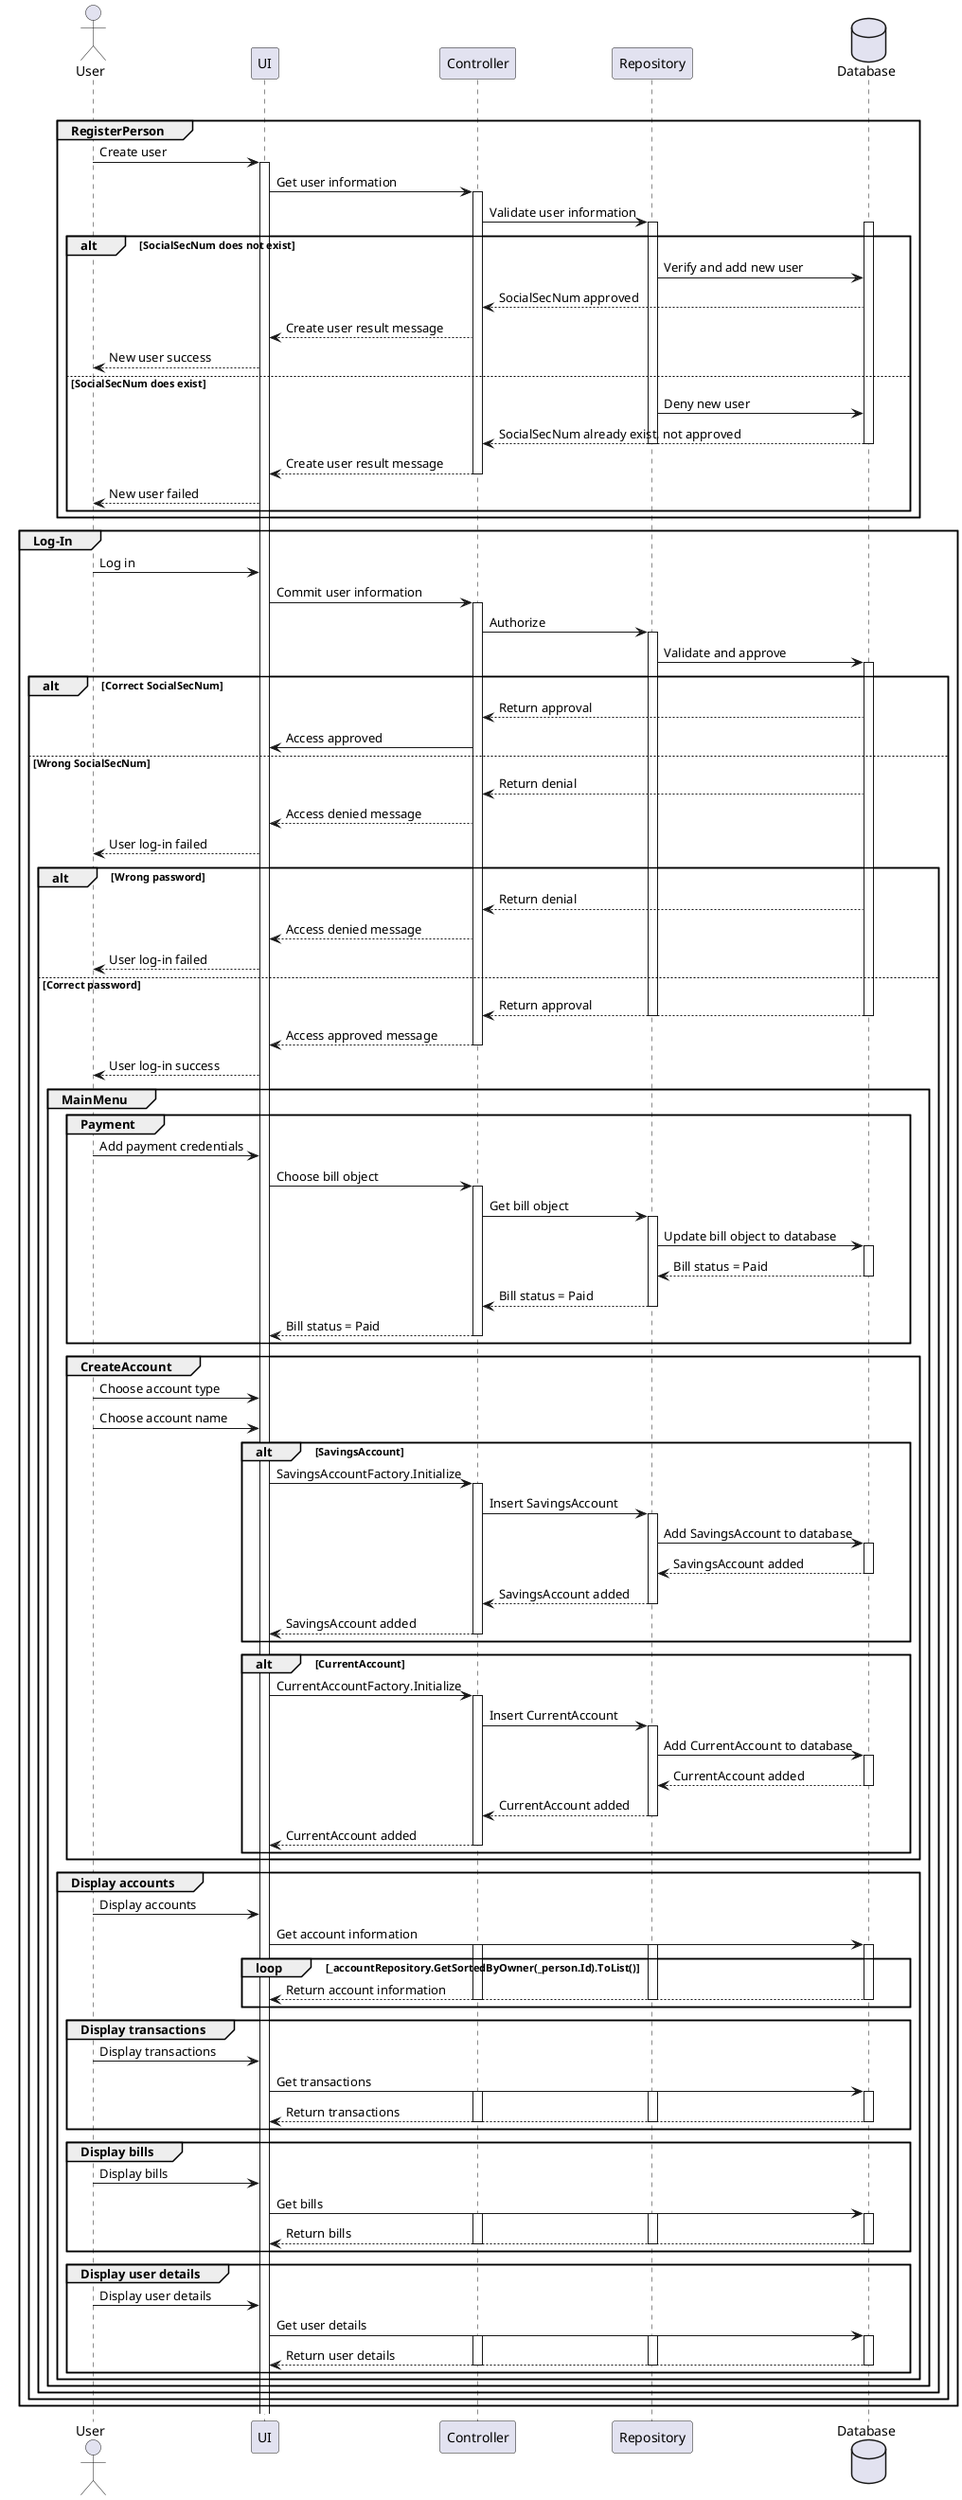 @startuml

actor User 
participant UI
participant Controller
participant Repository
database Database

group Program
group RegisterPerson
User -> UI : Create user
activate UI
UI -> Controller : Get user information
activate Controller
Controller -> Repository : Validate user information
activate Repository
activate Database

alt SocialSecNum does not exist
Repository -> Database : Verify and add new user 
Controller <-- Database : SocialSecNum approved
UI <-- Controller : Create user result message
User <-- UI : New user success
else SocialSecNum does exist
Repository -> Database : Deny new user
Controller <-- Database  : SocialSecNum already exist, not approved
deactivate Database
deactivate Repository
UI <-- Controller : Create user result message
deactivate Controller
User <-- UI : New user failed
end
end

group Log-In
User -> UI : Log in
UI -> Controller : Commit user information
activate Controller
Controller -> Repository : Authorize
activate Repository
Repository -> Database : Validate and approve
activate Database

alt Correct SocialSecNum
Controller <-- Database : Return approval
Controller -> UI : Access approved

else Wrong SocialSecNum
Controller <-- Database : Return denial
UI <-- Controller : Access denied message
User <-- UI : User log-in failed

alt Wrong password
Controller <-- Database : Return denial
UI <-- Controller : Access denied message
User <-- UI : User log-in failed

else Correct password
Controller <-- Database : Return approval
deactivate Repository
deactivate Database
UI <-- Controller : Access approved message
deactivate Controller
User <-- UI : User log-in success

group MainMenu

group Payment
User -> UI : Add payment credentials
UI -> Controller : Choose bill object
activate Controller
Controller -> Repository : Get bill object
activate Repository
Repository -> Database : Update bill object to database
activate Database
Database --> Repository : Bill status = Paid
deactivate Database
Repository --> Controller : Bill status = Paid
deactivate Repository
Controller --> UI : Bill status = Paid
deactivate Controller
end

group CreateAccount
User -> UI : Choose account type
User -> UI : Choose account name

alt SavingsAccount
UI -> Controller : SavingsAccountFactory.Initialize
activate Controller
Controller -> Repository : Insert SavingsAccount
activate Repository
Repository -> Database : Add SavingsAccount to database
activate Database
Database --> Repository : SavingsAccount added
deactivate Database
Repository --> Controller : SavingsAccount added
deactivate Repository
Controller --> UI : SavingsAccount added
deactivate Controller
end

alt CurrentAccount
UI -> Controller : CurrentAccountFactory.Initialize
activate Controller
Controller -> Repository : Insert CurrentAccount
activate Repository
Repository -> Database : Add CurrentAccount to database
activate Database
Database --> Repository : CurrentAccount added
deactivate Database
Repository --> Controller : CurrentAccount added
deactivate Repository
Controller --> UI : CurrentAccount added
deactivate Controller
end
end

group Display accounts
User -> UI : Display accounts
UI -> Database : Get account information
/'For å vise loop, det loopes også i de andre display metodene.'/
loop _accountRepository.GetSortedByOwner(_person.Id).ToList()
activate Database
activate Repository
activate Controller
Database --> UI: Return account information
deactivate Controller
deactivate Repository
deactivate Database
end

group Display transactions
User -> UI : Display transactions
UI -> Database : Get transactions 
activate Database
activate Repository
activate Controller
Database --> UI: Return transactions 
deactivate Controller
deactivate Repository
deactivate Database
end

group Display bills
User -> UI : Display bills
UI -> Database : Get bills
activate Database
activate Repository
activate Controller
Database --> UI: Return bills
deactivate Controller
deactivate Repository
deactivate Database
end

group Display user details
User -> UI : Display user details
UI -> Database : Get user details
activate Database
activate Repository
activate Controller
Database --> UI: Return user details
deactivate Controller
deactivate Repository
deactivate Database
end


end
end
end
end
end


@enduml